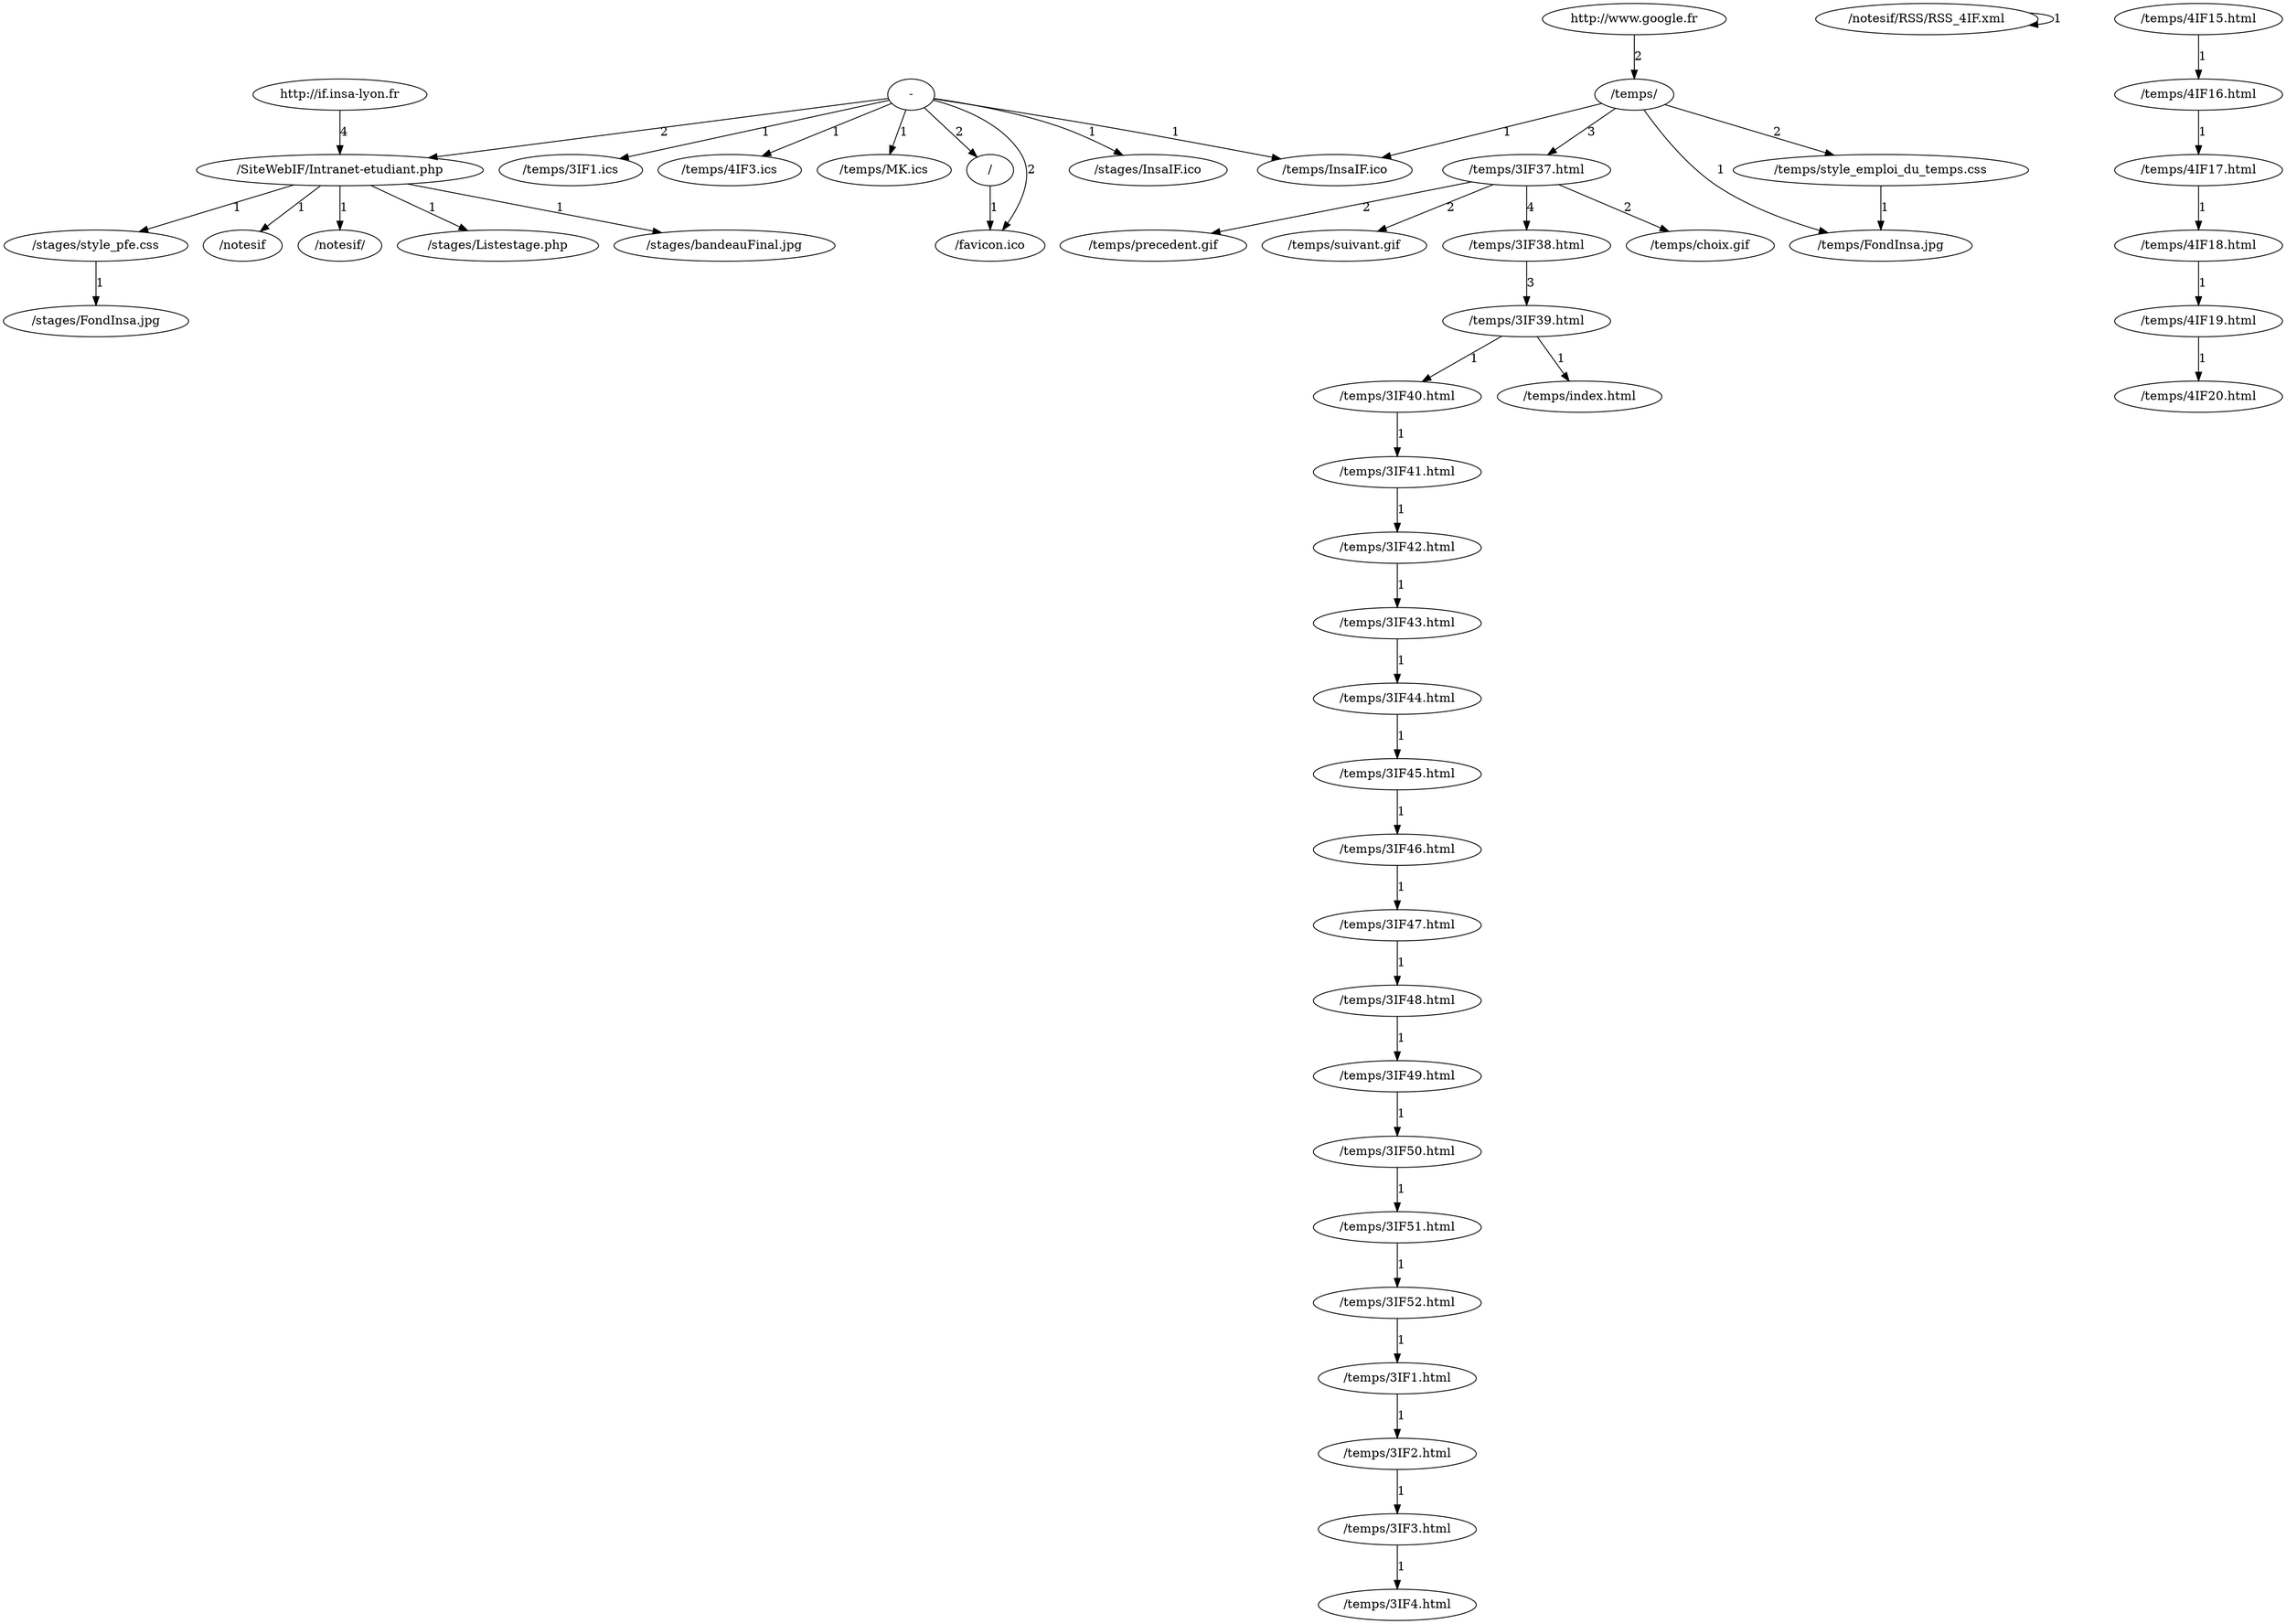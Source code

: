 digraph {
node13 [label="-"];
node24 [label="/"];
node20 [label="/SiteWebIF/Intranet-etudiant.php"];
node18 [label="/favicon.ico"];
node37 [label="/notesif"];
node38 [label="/notesif/"];
node49 [label="/notesif/RSS/RSS_4IF.xml"];
node35 [label="/stages/FondInsa.jpg"];
node34 [label="/stages/InsaIF.ico"];
node22 [label="/stages/Listestage.php"];
node36 [label="/stages/bandeauFinal.jpg"];
node33 [label="/stages/style_pfe.css"];
node9 [label="/temps/"];
node46 [label="/temps/3IF1.html"];
node23 [label="/temps/3IF1.ics"];
node47 [label="/temps/3IF2.html"];
node50 [label="/temps/3IF3.html"];
node8 [label="/temps/3IF37.html"];
node7 [label="/temps/3IF38.html"];
node19 [label="/temps/3IF39.html"];
node51 [label="/temps/3IF4.html"];
node26 [label="/temps/3IF40.html"];
node27 [label="/temps/3IF41.html"];
node28 [label="/temps/3IF42.html"];
node29 [label="/temps/3IF43.html"];
node31 [label="/temps/3IF44.html"];
node32 [label="/temps/3IF45.html"];
node39 [label="/temps/3IF46.html"];
node40 [label="/temps/3IF47.html"];
node41 [label="/temps/3IF48.html"];
node42 [label="/temps/3IF49.html"];
node43 [label="/temps/3IF50.html"];
node44 [label="/temps/3IF51.html"];
node45 [label="/temps/3IF52.html"];
node2 [label="/temps/4IF15.html"];
node1 [label="/temps/4IF16.html"];
node3 [label="/temps/4IF17.html"];
node4 [label="/temps/4IF18.html"];
node5 [label="/temps/4IF19.html"];
node6 [label="/temps/4IF20.html"];
node48 [label="/temps/4IF3.ics"];
node14 [label="/temps/FondInsa.jpg"];
node12 [label="/temps/InsaIF.ico"];
node30 [label="/temps/MK.ics"];
node16 [label="/temps/choix.gif"];
node25 [label="/temps/index.html"];
node15 [label="/temps/precedent.gif"];
node11 [label="/temps/style_emploi_du_temps.css"];
node17 [label="/temps/suivant.gif"];
node21 [label="http://if.insa-lyon.fr"];
node10 [label="http://www.google.fr"];
node13 -> node24 [label="2"];
node13 -> node20 [label="2"];
node21 -> node20 [label="4"];
node13 -> node18 [label="2"];
node24 -> node18 [label="1"];
node20 -> node37 [label="1"];
node20 -> node38 [label="1"];
node49 -> node49 [label="1"];
node33 -> node35 [label="1"];
node13 -> node34 [label="1"];
node20 -> node22 [label="1"];
node20 -> node36 [label="1"];
node20 -> node33 [label="1"];
node10 -> node9 [label="2"];
node45 -> node46 [label="1"];
node13 -> node23 [label="1"];
node46 -> node47 [label="1"];
node47 -> node50 [label="1"];
node9 -> node8 [label="3"];
node8 -> node7 [label="4"];
node7 -> node19 [label="3"];
node50 -> node51 [label="1"];
node19 -> node26 [label="1"];
node26 -> node27 [label="1"];
node27 -> node28 [label="1"];
node28 -> node29 [label="1"];
node29 -> node31 [label="1"];
node31 -> node32 [label="1"];
node32 -> node39 [label="1"];
node39 -> node40 [label="1"];
node40 -> node41 [label="1"];
node41 -> node42 [label="1"];
node42 -> node43 [label="1"];
node43 -> node44 [label="1"];
node44 -> node45 [label="1"];
node2 -> node1 [label="1"];
node1 -> node3 [label="1"];
node3 -> node4 [label="1"];
node4 -> node5 [label="1"];
node5 -> node6 [label="1"];
node13 -> node48 [label="1"];
node9 -> node14 [label="1"];
node11 -> node14 [label="1"];
node13 -> node12 [label="1"];
node9 -> node12 [label="1"];
node13 -> node30 [label="1"];
node8 -> node16 [label="2"];
node19 -> node25 [label="1"];
node8 -> node15 [label="2"];
node9 -> node11 [label="2"];
node8 -> node17 [label="2"];
}
